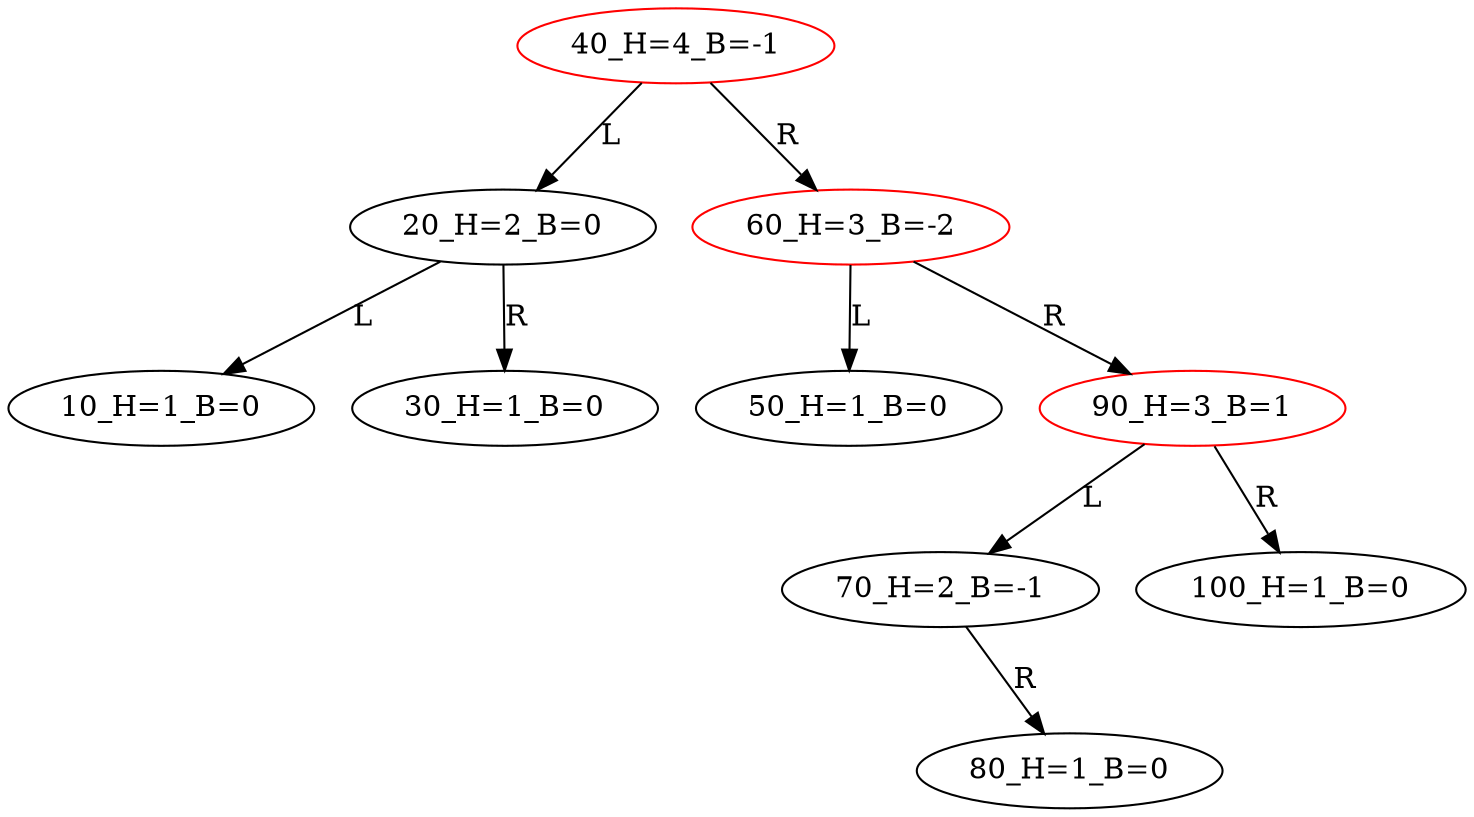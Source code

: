 digraph BiTreeBiTreeInsert {
"40_H=4_B=-1" -> {"20_H=2_B=0"} [label="L"]
"40_H=4_B=-1" -> {"60_H=3_B=-2"} [label="R"]
"20_H=2_B=0" -> {"10_H=1_B=0"} [label="L"]
"20_H=2_B=0" -> {"30_H=1_B=0"} [label="R"]
"60_H=3_B=-2" -> {"50_H=1_B=0"} [label="L"]
"60_H=3_B=-2" -> {"90_H=3_B=1"} [label="R"]
"90_H=3_B=1" -> {"70_H=2_B=-1"} [label="L"]
"90_H=3_B=1" -> {"100_H=1_B=0"} [label="R"]
"70_H=2_B=-1" -> {"HD0"} [label="L"] [style=invis]
"HD0" [style=invis]
"70_H=2_B=-1" -> {"80_H=1_B=0"} [label="R"]
"40_H=4_B=-1" [color=red]
"20_H=2_B=0"
"10_H=1_B=0"
"30_H=1_B=0"
"60_H=3_B=-2" [color=red]
"50_H=1_B=0"
"90_H=3_B=1" [color=red]
"70_H=2_B=-1"
"80_H=1_B=0"
"100_H=1_B=0"
}
